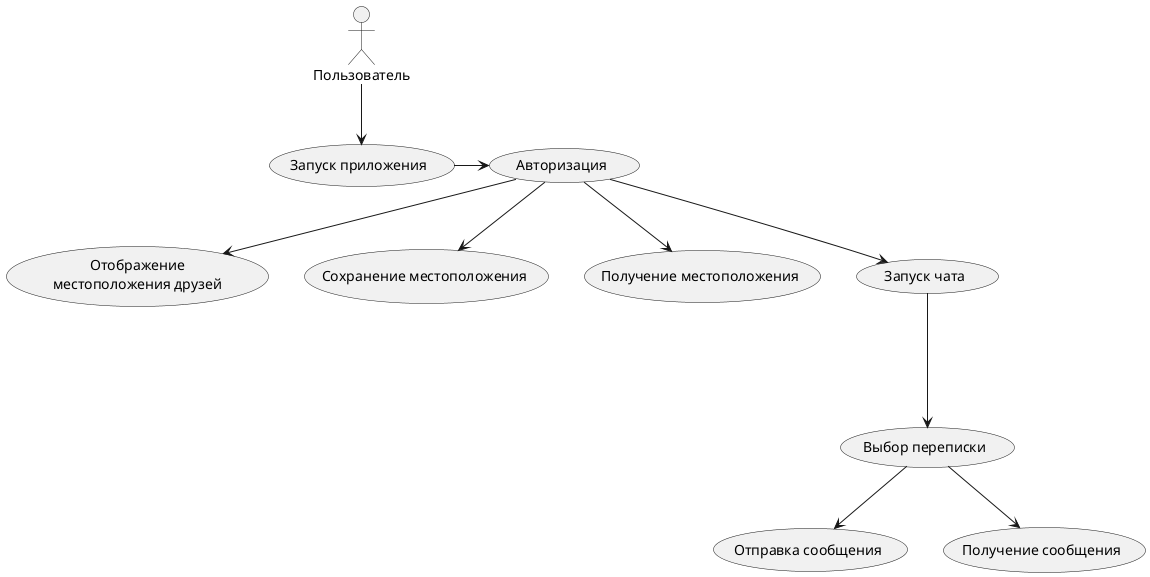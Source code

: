 @startuml
'https://plantuml.com/use-case-diagram

:Пользователь: as User
(Запуск приложения) as (start)
(Авторизация) as (auth)

(Отображение\nместоположения друзей) as (getFriendsLocations)
(Сохранение местоположения) as (saveLocation)
(Получение местоположения) as (getLocation)
(Запуск чата) as (Chat)
(Выбор переписки) as (Conversation)
(Отправка сообщения) as (write)
(Получение сообщения) as (read)


User --> (start)
(start) -> (auth)
(auth) --> (saveLocation)
(auth) --> (getLocation)
(auth) --> (getFriendsLocations)
(auth) --> (Chat)
(Chat) ---> (Conversation)
(Conversation) --> (write)
(Conversation) --> (read)


@enduml